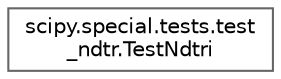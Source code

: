 digraph "Graphical Class Hierarchy"
{
 // LATEX_PDF_SIZE
  bgcolor="transparent";
  edge [fontname=Helvetica,fontsize=10,labelfontname=Helvetica,labelfontsize=10];
  node [fontname=Helvetica,fontsize=10,shape=box,height=0.2,width=0.4];
  rankdir="LR";
  Node0 [id="Node000000",label="scipy.special.tests.test\l_ndtr.TestNdtri",height=0.2,width=0.4,color="grey40", fillcolor="white", style="filled",URL="$d1/dc3/classscipy_1_1special_1_1tests_1_1test__ndtr_1_1TestNdtri.html",tooltip=" "];
}
